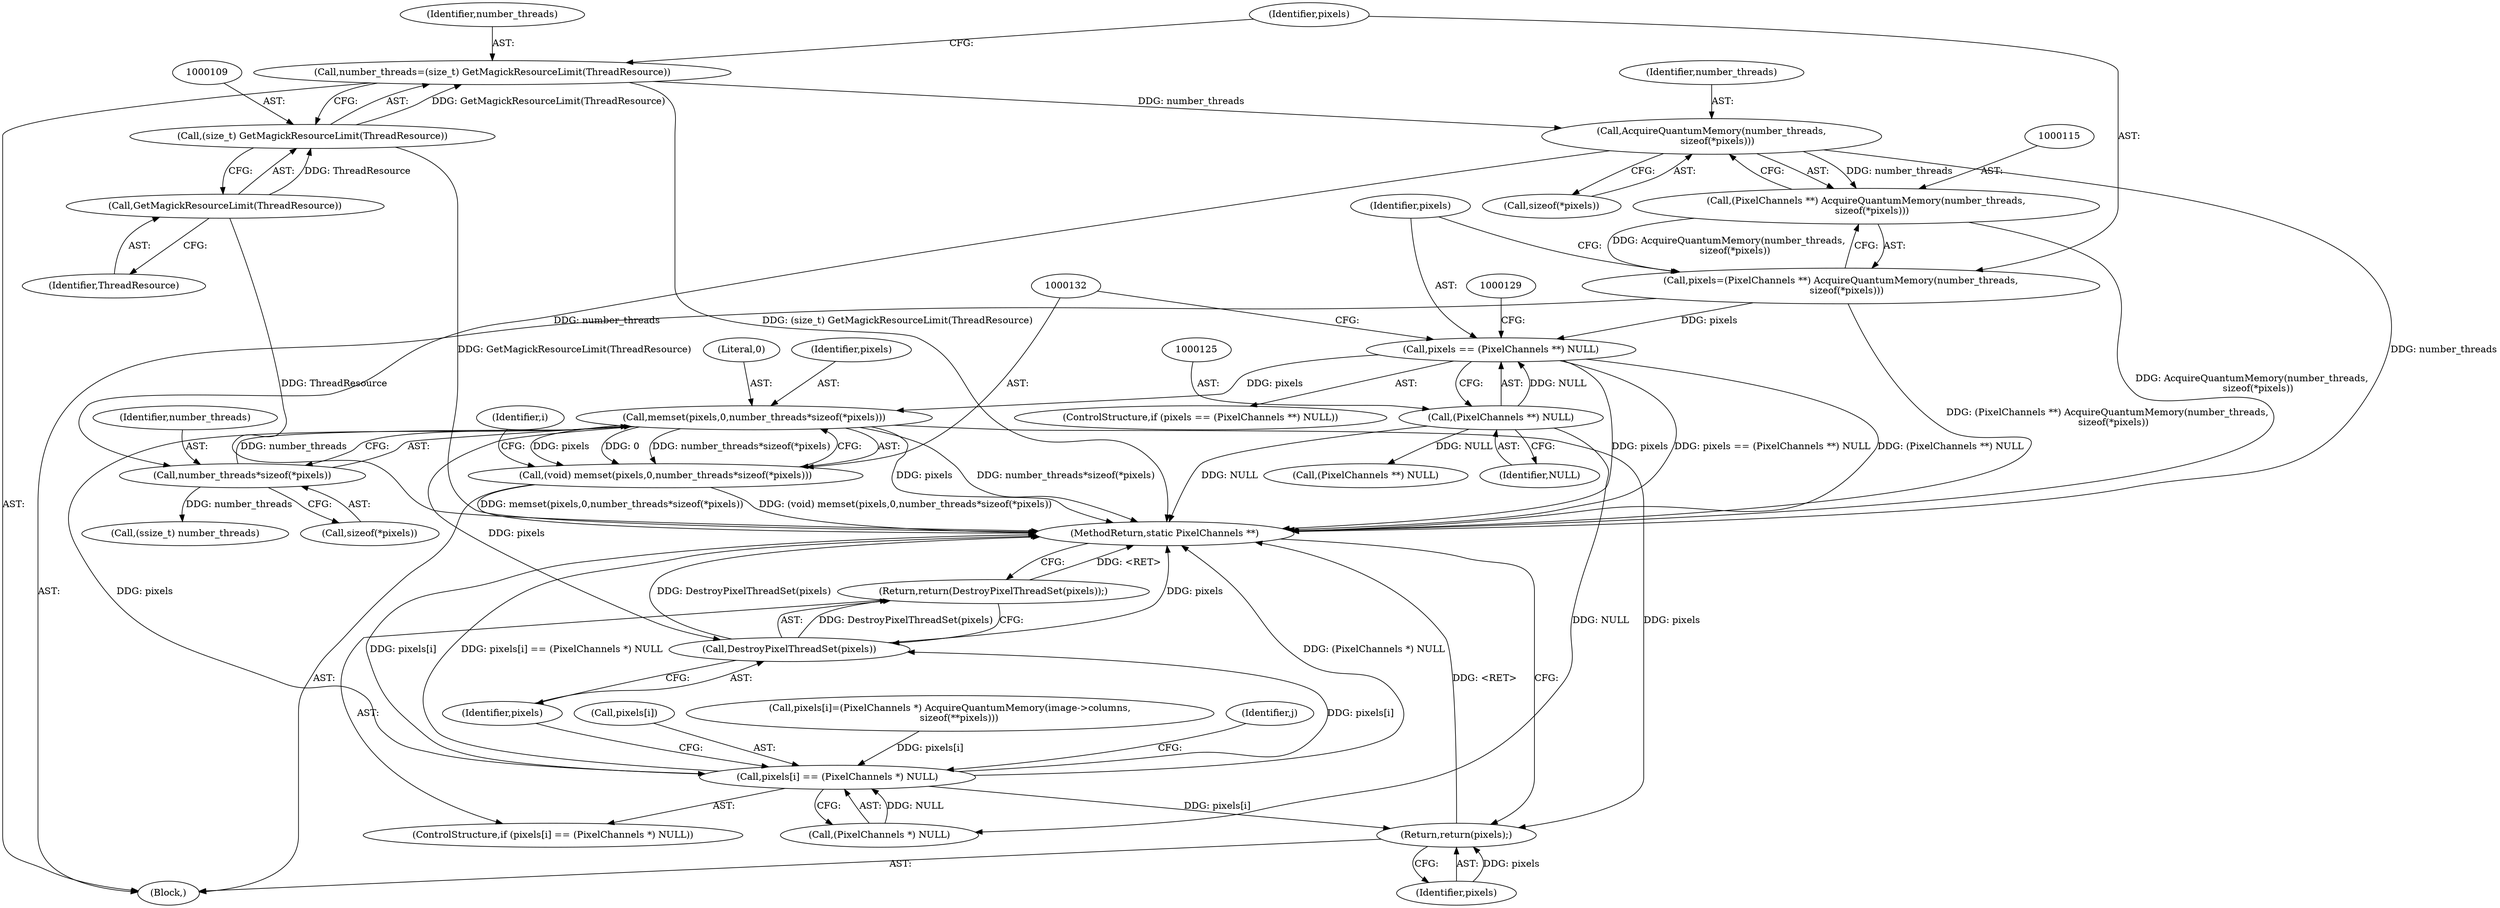 digraph "0_ImageMagick6_a906fe9298bf89e01d5272023db687935068849a@API" {
"1000133" [label="(Call,memset(pixels,0,number_threads*sizeof(*pixels)))"];
"1000122" [label="(Call,pixels == (PixelChannels **) NULL)"];
"1000112" [label="(Call,pixels=(PixelChannels **) AcquireQuantumMemory(number_threads,\n    sizeof(*pixels)))"];
"1000114" [label="(Call,(PixelChannels **) AcquireQuantumMemory(number_threads,\n    sizeof(*pixels)))"];
"1000116" [label="(Call,AcquireQuantumMemory(number_threads,\n    sizeof(*pixels)))"];
"1000106" [label="(Call,number_threads=(size_t) GetMagickResourceLimit(ThreadResource))"];
"1000108" [label="(Call,(size_t) GetMagickResourceLimit(ThreadResource))"];
"1000110" [label="(Call,GetMagickResourceLimit(ThreadResource))"];
"1000124" [label="(Call,(PixelChannels **) NULL)"];
"1000136" [label="(Call,number_threads*sizeof(*pixels))"];
"1000131" [label="(Call,(void) memset(pixels,0,number_threads*sizeof(*pixels)))"];
"1000169" [label="(Call,pixels[i] == (PixelChannels *) NULL)"];
"1000177" [label="(Call,DestroyPixelThreadSet(pixels))"];
"1000176" [label="(Return,return(DestroyPixelThreadSet(pixels));)"];
"1000214" [label="(Return,return(pixels);)"];
"1000106" [label="(Call,number_threads=(size_t) GetMagickResourceLimit(ThreadResource))"];
"1000177" [label="(Call,DestroyPixelThreadSet(pixels))"];
"1000112" [label="(Call,pixels=(PixelChannels **) AcquireQuantumMemory(number_threads,\n    sizeof(*pixels)))"];
"1000122" [label="(Call,pixels == (PixelChannels **) NULL)"];
"1000176" [label="(Return,return(DestroyPixelThreadSet(pixels));)"];
"1000169" [label="(Call,pixels[i] == (PixelChannels *) NULL)"];
"1000113" [label="(Identifier,pixels)"];
"1000116" [label="(Call,AcquireQuantumMemory(number_threads,\n    sizeof(*pixels)))"];
"1000114" [label="(Call,(PixelChannels **) AcquireQuantumMemory(number_threads,\n    sizeof(*pixels)))"];
"1000170" [label="(Call,pixels[i])"];
"1000126" [label="(Identifier,NULL)"];
"1000214" [label="(Return,return(pixels);)"];
"1000111" [label="(Identifier,ThreadResource)"];
"1000118" [label="(Call,sizeof(*pixels))"];
"1000173" [label="(Call,(PixelChannels *) NULL)"];
"1000147" [label="(Call,(ssize_t) number_threads)"];
"1000128" [label="(Call,(PixelChannels **) NULL)"];
"1000108" [label="(Call,(size_t) GetMagickResourceLimit(ThreadResource))"];
"1000107" [label="(Identifier,number_threads)"];
"1000133" [label="(Call,memset(pixels,0,number_threads*sizeof(*pixels)))"];
"1000154" [label="(Call,pixels[i]=(PixelChannels *) AcquireQuantumMemory(image->columns,\n      sizeof(**pixels)))"];
"1000110" [label="(Call,GetMagickResourceLimit(ThreadResource))"];
"1000181" [label="(Identifier,j)"];
"1000131" [label="(Call,(void) memset(pixels,0,number_threads*sizeof(*pixels)))"];
"1000136" [label="(Call,number_threads*sizeof(*pixels))"];
"1000215" [label="(Identifier,pixels)"];
"1000178" [label="(Identifier,pixels)"];
"1000138" [label="(Call,sizeof(*pixels))"];
"1000137" [label="(Identifier,number_threads)"];
"1000121" [label="(ControlStructure,if (pixels == (PixelChannels **) NULL))"];
"1000143" [label="(Identifier,i)"];
"1000216" [label="(MethodReturn,static PixelChannels **)"];
"1000123" [label="(Identifier,pixels)"];
"1000102" [label="(Block,)"];
"1000135" [label="(Literal,0)"];
"1000134" [label="(Identifier,pixels)"];
"1000168" [label="(ControlStructure,if (pixels[i] == (PixelChannels *) NULL))"];
"1000124" [label="(Call,(PixelChannels **) NULL)"];
"1000117" [label="(Identifier,number_threads)"];
"1000133" -> "1000131"  [label="AST: "];
"1000133" -> "1000136"  [label="CFG: "];
"1000134" -> "1000133"  [label="AST: "];
"1000135" -> "1000133"  [label="AST: "];
"1000136" -> "1000133"  [label="AST: "];
"1000131" -> "1000133"  [label="CFG: "];
"1000133" -> "1000216"  [label="DDG: pixels"];
"1000133" -> "1000216"  [label="DDG: number_threads*sizeof(*pixels)"];
"1000133" -> "1000131"  [label="DDG: pixels"];
"1000133" -> "1000131"  [label="DDG: 0"];
"1000133" -> "1000131"  [label="DDG: number_threads*sizeof(*pixels)"];
"1000122" -> "1000133"  [label="DDG: pixels"];
"1000136" -> "1000133"  [label="DDG: number_threads"];
"1000133" -> "1000169"  [label="DDG: pixels"];
"1000133" -> "1000177"  [label="DDG: pixels"];
"1000133" -> "1000214"  [label="DDG: pixels"];
"1000122" -> "1000121"  [label="AST: "];
"1000122" -> "1000124"  [label="CFG: "];
"1000123" -> "1000122"  [label="AST: "];
"1000124" -> "1000122"  [label="AST: "];
"1000129" -> "1000122"  [label="CFG: "];
"1000132" -> "1000122"  [label="CFG: "];
"1000122" -> "1000216"  [label="DDG: pixels"];
"1000122" -> "1000216"  [label="DDG: pixels == (PixelChannels **) NULL"];
"1000122" -> "1000216"  [label="DDG: (PixelChannels **) NULL"];
"1000112" -> "1000122"  [label="DDG: pixels"];
"1000124" -> "1000122"  [label="DDG: NULL"];
"1000112" -> "1000102"  [label="AST: "];
"1000112" -> "1000114"  [label="CFG: "];
"1000113" -> "1000112"  [label="AST: "];
"1000114" -> "1000112"  [label="AST: "];
"1000123" -> "1000112"  [label="CFG: "];
"1000112" -> "1000216"  [label="DDG: (PixelChannels **) AcquireQuantumMemory(number_threads,\n    sizeof(*pixels))"];
"1000114" -> "1000112"  [label="DDG: AcquireQuantumMemory(number_threads,\n    sizeof(*pixels))"];
"1000114" -> "1000116"  [label="CFG: "];
"1000115" -> "1000114"  [label="AST: "];
"1000116" -> "1000114"  [label="AST: "];
"1000114" -> "1000216"  [label="DDG: AcquireQuantumMemory(number_threads,\n    sizeof(*pixels))"];
"1000116" -> "1000114"  [label="DDG: number_threads"];
"1000116" -> "1000118"  [label="CFG: "];
"1000117" -> "1000116"  [label="AST: "];
"1000118" -> "1000116"  [label="AST: "];
"1000116" -> "1000216"  [label="DDG: number_threads"];
"1000106" -> "1000116"  [label="DDG: number_threads"];
"1000116" -> "1000136"  [label="DDG: number_threads"];
"1000106" -> "1000102"  [label="AST: "];
"1000106" -> "1000108"  [label="CFG: "];
"1000107" -> "1000106"  [label="AST: "];
"1000108" -> "1000106"  [label="AST: "];
"1000113" -> "1000106"  [label="CFG: "];
"1000106" -> "1000216"  [label="DDG: (size_t) GetMagickResourceLimit(ThreadResource)"];
"1000108" -> "1000106"  [label="DDG: GetMagickResourceLimit(ThreadResource)"];
"1000108" -> "1000110"  [label="CFG: "];
"1000109" -> "1000108"  [label="AST: "];
"1000110" -> "1000108"  [label="AST: "];
"1000108" -> "1000216"  [label="DDG: GetMagickResourceLimit(ThreadResource)"];
"1000110" -> "1000108"  [label="DDG: ThreadResource"];
"1000110" -> "1000111"  [label="CFG: "];
"1000111" -> "1000110"  [label="AST: "];
"1000110" -> "1000216"  [label="DDG: ThreadResource"];
"1000124" -> "1000126"  [label="CFG: "];
"1000125" -> "1000124"  [label="AST: "];
"1000126" -> "1000124"  [label="AST: "];
"1000124" -> "1000216"  [label="DDG: NULL"];
"1000124" -> "1000128"  [label="DDG: NULL"];
"1000124" -> "1000173"  [label="DDG: NULL"];
"1000136" -> "1000138"  [label="CFG: "];
"1000137" -> "1000136"  [label="AST: "];
"1000138" -> "1000136"  [label="AST: "];
"1000136" -> "1000147"  [label="DDG: number_threads"];
"1000131" -> "1000102"  [label="AST: "];
"1000132" -> "1000131"  [label="AST: "];
"1000143" -> "1000131"  [label="CFG: "];
"1000131" -> "1000216"  [label="DDG: memset(pixels,0,number_threads*sizeof(*pixels))"];
"1000131" -> "1000216"  [label="DDG: (void) memset(pixels,0,number_threads*sizeof(*pixels))"];
"1000169" -> "1000168"  [label="AST: "];
"1000169" -> "1000173"  [label="CFG: "];
"1000170" -> "1000169"  [label="AST: "];
"1000173" -> "1000169"  [label="AST: "];
"1000178" -> "1000169"  [label="CFG: "];
"1000181" -> "1000169"  [label="CFG: "];
"1000169" -> "1000216"  [label="DDG: pixels[i] == (PixelChannels *) NULL"];
"1000169" -> "1000216"  [label="DDG: (PixelChannels *) NULL"];
"1000169" -> "1000216"  [label="DDG: pixels[i]"];
"1000154" -> "1000169"  [label="DDG: pixels[i]"];
"1000173" -> "1000169"  [label="DDG: NULL"];
"1000169" -> "1000177"  [label="DDG: pixels[i]"];
"1000169" -> "1000214"  [label="DDG: pixels[i]"];
"1000177" -> "1000176"  [label="AST: "];
"1000177" -> "1000178"  [label="CFG: "];
"1000178" -> "1000177"  [label="AST: "];
"1000176" -> "1000177"  [label="CFG: "];
"1000177" -> "1000216"  [label="DDG: pixels"];
"1000177" -> "1000216"  [label="DDG: DestroyPixelThreadSet(pixels)"];
"1000177" -> "1000176"  [label="DDG: DestroyPixelThreadSet(pixels)"];
"1000176" -> "1000168"  [label="AST: "];
"1000216" -> "1000176"  [label="CFG: "];
"1000176" -> "1000216"  [label="DDG: <RET>"];
"1000214" -> "1000102"  [label="AST: "];
"1000214" -> "1000215"  [label="CFG: "];
"1000215" -> "1000214"  [label="AST: "];
"1000216" -> "1000214"  [label="CFG: "];
"1000214" -> "1000216"  [label="DDG: <RET>"];
"1000215" -> "1000214"  [label="DDG: pixels"];
}

